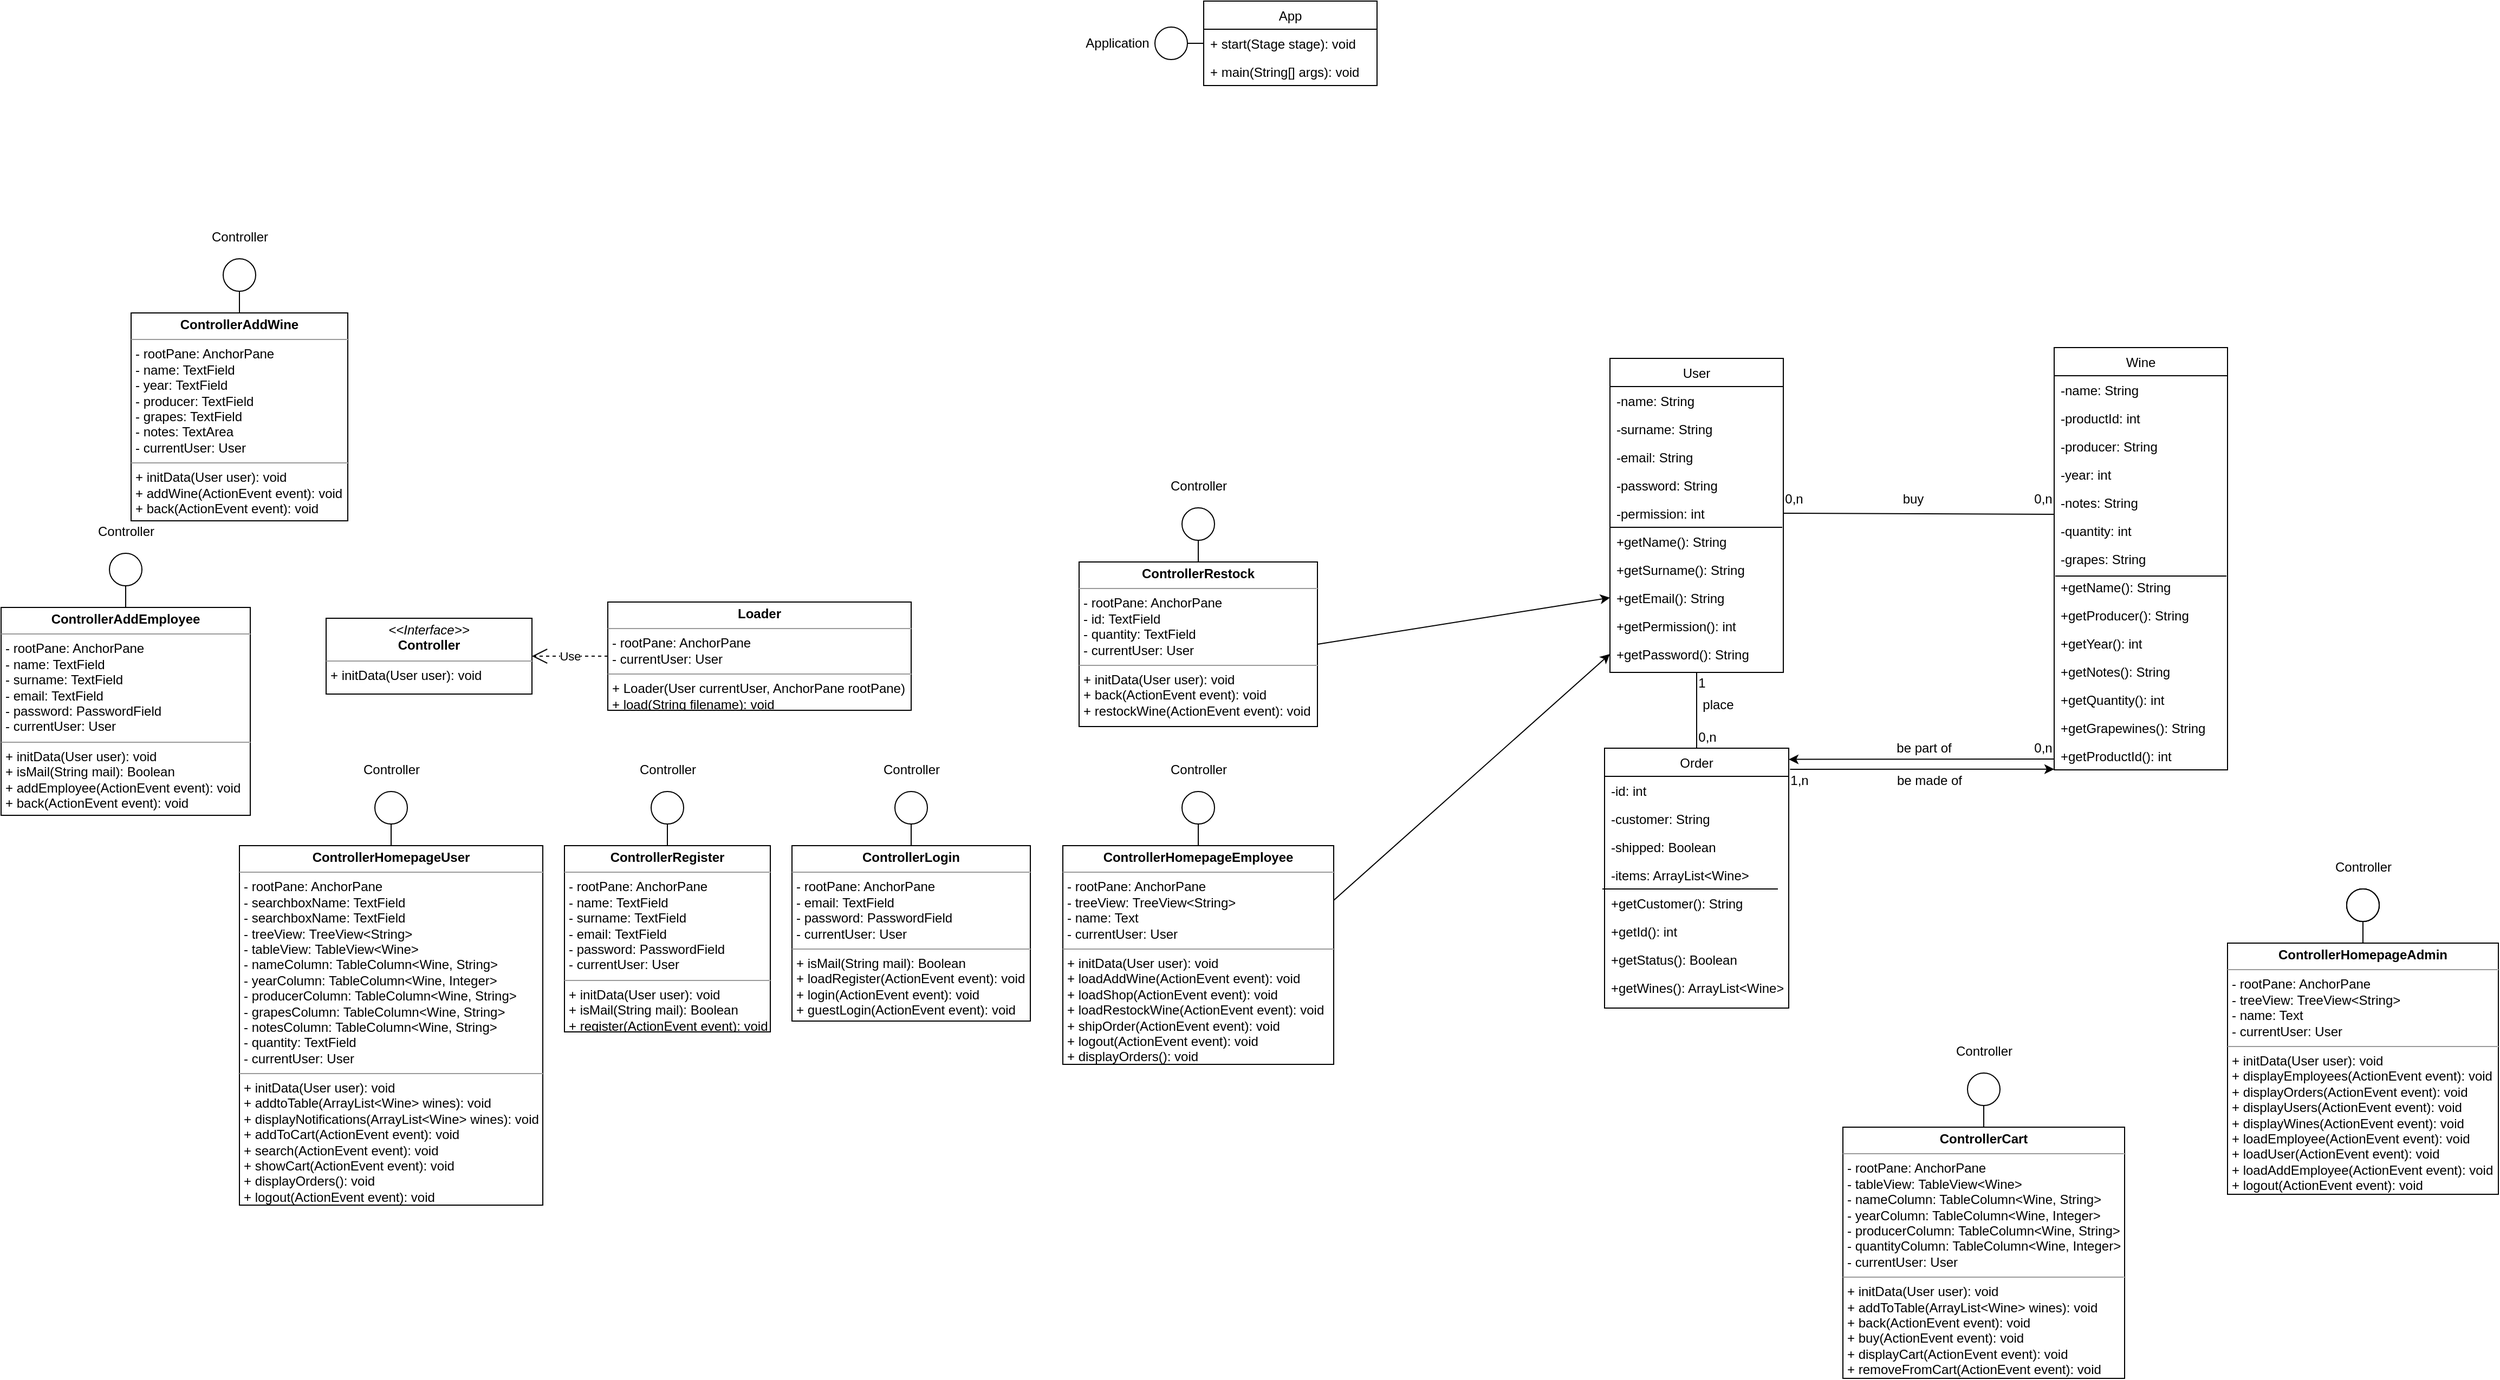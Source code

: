 <mxfile version="14.0.1" type="github">
  <diagram id="dejC8xX66NXGGqEdCbtm" name="Page-1">
    <mxGraphModel dx="2205" dy="3147" grid="1" gridSize="10" guides="1" tooltips="1" connect="1" arrows="1" fold="1" page="1" pageScale="1" pageWidth="850" pageHeight="1100" math="0" shadow="0">
      <root>
        <mxCell id="0" />
        <mxCell id="1" parent="0" />
        <mxCell id="jC_Wdxe36F_O-iLtIrg6-4" value="&lt;p style=&quot;margin: 0px ; margin-top: 4px ; text-align: center&quot;&gt;&lt;i&gt;&amp;lt;&amp;lt;Interface&amp;gt;&amp;gt;&lt;/i&gt;&lt;br&gt;&lt;b&gt;Controller&lt;/b&gt;&lt;/p&gt;&lt;hr size=&quot;1&quot;&gt;&lt;p style=&quot;margin: 0px ; margin-left: 4px&quot;&gt;+ initData&lt;span&gt;(User user): void&lt;/span&gt;&lt;/p&gt;" style="verticalAlign=top;align=left;overflow=fill;fontSize=12;fontFamily=Helvetica;html=1;" parent="1" vertex="1">
          <mxGeometry x="430" y="-1220" width="190" height="70" as="geometry" />
        </mxCell>
        <mxCell id="jC_Wdxe36F_O-iLtIrg6-29" value="&lt;p style=&quot;margin: 0px ; margin-top: 4px ; text-align: center&quot;&gt;&lt;b&gt;Loader&lt;/b&gt;&lt;/p&gt;&lt;hr size=&quot;1&quot;&gt;&lt;p style=&quot;margin: 0px ; margin-left: 4px&quot;&gt;- rootPane: AnchorPane&lt;/p&gt;&lt;p style=&quot;margin: 0px ; margin-left: 4px&quot;&gt;- currentUser: User&lt;/p&gt;&lt;hr size=&quot;1&quot;&gt;&lt;p style=&quot;margin: 0px ; margin-left: 4px&quot;&gt;+ Loader(User currentUser, AnchorPane rootPane)&lt;/p&gt;&lt;p style=&quot;margin: 0px ; margin-left: 4px&quot;&gt;+ load(String filename): void&lt;/p&gt;" style="verticalAlign=top;align=left;overflow=fill;fontSize=12;fontFamily=Helvetica;html=1;" parent="1" vertex="1">
          <mxGeometry x="690" y="-1235" width="280" height="100" as="geometry" />
        </mxCell>
        <mxCell id="BZukZKPMYofZ3oWbsd-u-14" value="Use" style="endArrow=open;endSize=12;dashed=1;html=1;entryX=1;entryY=0.5;entryDx=0;entryDy=0;exitX=0;exitY=0.5;exitDx=0;exitDy=0;" parent="1" source="jC_Wdxe36F_O-iLtIrg6-29" target="jC_Wdxe36F_O-iLtIrg6-4" edge="1">
          <mxGeometry width="160" relative="1" as="geometry">
            <mxPoint x="740" y="-480.42" as="sourcePoint" />
            <mxPoint x="900" y="-480.42" as="targetPoint" />
          </mxGeometry>
        </mxCell>
        <mxCell id="wKeTZpyMlNqquont4m5I-223" value="" style="group" vertex="1" connectable="0" parent="1">
          <mxGeometry x="2185" y="-1000" width="250" height="312" as="geometry" />
        </mxCell>
        <mxCell id="wKeTZpyMlNqquont4m5I-213" value="&lt;p style=&quot;margin: 0px ; margin-top: 4px ; text-align: center&quot;&gt;&lt;b&gt;ControllerHomepageAdmin&lt;/b&gt;&lt;/p&gt;&lt;hr size=&quot;1&quot;&gt;&lt;p style=&quot;margin: 0px 0px 0px 4px&quot;&gt;- rootPane: AnchorPane&lt;/p&gt;&lt;p style=&quot;margin: 0px 0px 0px 4px&quot;&gt;- treeView: TreeView&amp;lt;String&amp;gt;&lt;/p&gt;&lt;p style=&quot;margin: 0px 0px 0px 4px&quot;&gt;- name: Text&lt;/p&gt;&lt;p style=&quot;margin: 0px 0px 0px 4px&quot;&gt;- currentUser: User&lt;/p&gt;&lt;hr size=&quot;1&quot;&gt;&lt;p style=&quot;margin: 0px ; margin-left: 4px&quot;&gt;+ initData(User user): void&lt;/p&gt;&lt;p style=&quot;margin: 0px ; margin-left: 4px&quot;&gt;+ displayEmployees(ActionEvent event): void&lt;/p&gt;&lt;p style=&quot;margin: 0px ; margin-left: 4px&quot;&gt;+ displayOrders(ActionEvent event): void&lt;/p&gt;&lt;p style=&quot;margin: 0px ; margin-left: 4px&quot;&gt;+ displayUsers(ActionEvent event): void&lt;/p&gt;&lt;p style=&quot;margin: 0px ; margin-left: 4px&quot;&gt;+ displayWines(ActionEvent event): void&lt;/p&gt;&lt;p style=&quot;margin: 0px ; margin-left: 4px&quot;&gt;+ loadEmployee(ActionEvent event): void&lt;/p&gt;&lt;p style=&quot;margin: 0px ; margin-left: 4px&quot;&gt;+ loadUser(ActionEvent event): void&lt;/p&gt;&lt;p style=&quot;margin: 0px ; margin-left: 4px&quot;&gt;+ loadAddEmployee(ActionEvent event): void&lt;/p&gt;&lt;p style=&quot;margin: 0px ; margin-left: 4px&quot;&gt;+ logout(ActionEvent event): void&lt;/p&gt;" style="verticalAlign=top;align=left;overflow=fill;fontSize=12;fontFamily=Helvetica;html=1;" vertex="1" parent="wKeTZpyMlNqquont4m5I-223">
          <mxGeometry y="80" width="250" height="232" as="geometry" />
        </mxCell>
        <mxCell id="wKeTZpyMlNqquont4m5I-222" value="" style="group" vertex="1" connectable="0" parent="wKeTZpyMlNqquont4m5I-223">
          <mxGeometry x="90" width="70" height="80" as="geometry" />
        </mxCell>
        <mxCell id="wKeTZpyMlNqquont4m5I-195" value="Controller" style="text;html=1;align=center;verticalAlign=middle;resizable=0;points=[];autosize=1;" vertex="1" parent="wKeTZpyMlNqquont4m5I-222">
          <mxGeometry width="70" height="20" as="geometry" />
        </mxCell>
        <mxCell id="wKeTZpyMlNqquont4m5I-159" value="" style="ellipse;fillColor=#ffffff;strokeColor=#000000;rotation=90;" vertex="1" parent="wKeTZpyMlNqquont4m5I-222">
          <mxGeometry x="20" y="30" width="30" height="30" as="geometry" />
        </mxCell>
        <mxCell id="wKeTZpyMlNqquont4m5I-216" value="" style="endArrow=none;html=1;entryX=0.5;entryY=0;entryDx=0;entryDy=0;" edge="1" parent="wKeTZpyMlNqquont4m5I-222">
          <mxGeometry x="36.71" y="-50" width="50" height="50" as="geometry">
            <mxPoint x="35.0" y="50" as="sourcePoint" />
            <mxPoint x="35.0" y="80" as="targetPoint" />
          </mxGeometry>
        </mxCell>
        <mxCell id="wKeTZpyMlNqquont4m5I-217" value="" style="ellipse;fillColor=#ffffff;strokeColor=#000000;rotation=90;" vertex="1" parent="wKeTZpyMlNqquont4m5I-222">
          <mxGeometry x="20" y="30" width="30" height="30" as="geometry" />
        </mxCell>
        <mxCell id="wKeTZpyMlNqquont4m5I-218" value="" style="endArrow=none;html=1;entryX=0.5;entryY=0;entryDx=0;entryDy=0;" edge="1" parent="wKeTZpyMlNqquont4m5I-222">
          <mxGeometry x="36.71" y="-50" width="50" height="50" as="geometry">
            <mxPoint x="35.0" y="50" as="sourcePoint" />
            <mxPoint x="35.0" y="80" as="targetPoint" />
          </mxGeometry>
        </mxCell>
        <mxCell id="wKeTZpyMlNqquont4m5I-219" value="" style="ellipse;fillColor=#ffffff;strokeColor=#000000;rotation=90;" vertex="1" parent="wKeTZpyMlNqquont4m5I-222">
          <mxGeometry x="20" y="30" width="30" height="30" as="geometry" />
        </mxCell>
        <mxCell id="wKeTZpyMlNqquont4m5I-220" value="" style="endArrow=none;html=1;entryX=0.5;entryY=0;entryDx=0;entryDy=0;" edge="1" parent="wKeTZpyMlNqquont4m5I-222">
          <mxGeometry x="36.71" y="-50" width="50" height="50" as="geometry">
            <mxPoint x="35.0" y="50" as="sourcePoint" />
            <mxPoint x="35.0" y="80" as="targetPoint" />
          </mxGeometry>
        </mxCell>
        <mxCell id="wKeTZpyMlNqquont4m5I-221" value="" style="ellipse;fillColor=#ffffff;strokeColor=#000000;rotation=90;" vertex="1" parent="wKeTZpyMlNqquont4m5I-222">
          <mxGeometry x="20" y="30" width="30" height="30" as="geometry" />
        </mxCell>
        <mxCell id="wKeTZpyMlNqquont4m5I-230" value="" style="group" vertex="1" connectable="0" parent="1">
          <mxGeometry x="250" y="-1582" width="200" height="272" as="geometry" />
        </mxCell>
        <mxCell id="wKeTZpyMlNqquont4m5I-162" value="" style="group" vertex="1" connectable="0" parent="wKeTZpyMlNqquont4m5I-230">
          <mxGeometry y="30" width="200" height="242" as="geometry" />
        </mxCell>
        <mxCell id="jC_Wdxe36F_O-iLtIrg6-13" value="&lt;p style=&quot;margin: 0px ; margin-top: 4px ; text-align: center&quot;&gt;&lt;b&gt;ControllerAddWine&lt;/b&gt;&lt;/p&gt;&lt;hr size=&quot;1&quot;&gt;&lt;p style=&quot;margin: 0px ; margin-left: 4px&quot;&gt;- rootPane: AnchorPane&lt;/p&gt;&lt;p style=&quot;margin: 0px ; margin-left: 4px&quot;&gt;- name: TextField&lt;/p&gt;&lt;p style=&quot;margin: 0px ; margin-left: 4px&quot;&gt;- year: TextField&lt;/p&gt;&lt;p style=&quot;margin: 0px ; margin-left: 4px&quot;&gt;- producer: TextField&lt;/p&gt;&lt;p style=&quot;margin: 0px ; margin-left: 4px&quot;&gt;- grapes: TextField&lt;/p&gt;&lt;p style=&quot;margin: 0px ; margin-left: 4px&quot;&gt;- notes: TextArea&lt;/p&gt;&lt;p style=&quot;margin: 0px ; margin-left: 4px&quot;&gt;- currentUser: User&lt;/p&gt;&lt;hr size=&quot;1&quot;&gt;&lt;p style=&quot;margin: 0px ; margin-left: 4px&quot;&gt;+ initData(User user): void&lt;/p&gt;&lt;p style=&quot;margin: 0px ; margin-left: 4px&quot;&gt;+ addWine(ActionEvent event): void&lt;/p&gt;&lt;p style=&quot;margin: 0px ; margin-left: 4px&quot;&gt;+ back(ActionEvent event): void&lt;/p&gt;" style="verticalAlign=top;align=left;overflow=fill;fontSize=12;fontFamily=Helvetica;html=1;" parent="wKeTZpyMlNqquont4m5I-162" vertex="1">
          <mxGeometry y="50" width="200" height="192" as="geometry" />
        </mxCell>
        <mxCell id="wKeTZpyMlNqquont4m5I-224" value="" style="group" vertex="1" connectable="0" parent="wKeTZpyMlNqquont4m5I-162">
          <mxGeometry x="85" y="-1.776e-15" width="50" height="50" as="geometry" />
        </mxCell>
        <mxCell id="wKeTZpyMlNqquont4m5I-160" value="" style="endArrow=none;html=1;entryX=0.5;entryY=0;entryDx=0;entryDy=0;" edge="1" parent="wKeTZpyMlNqquont4m5I-224">
          <mxGeometry x="1.71" y="-70" width="50" height="50" as="geometry">
            <mxPoint x="15" y="30" as="sourcePoint" />
            <mxPoint x="15" y="50" as="targetPoint" />
          </mxGeometry>
        </mxCell>
        <mxCell id="wKeTZpyMlNqquont4m5I-161" value="" style="ellipse;fillColor=#ffffff;strokeColor=#000000;rotation=90;" vertex="1" parent="wKeTZpyMlNqquont4m5I-224">
          <mxGeometry y="1.776e-15" width="30" height="30" as="geometry" />
        </mxCell>
        <mxCell id="wKeTZpyMlNqquont4m5I-194" value="Controller" style="text;html=1;align=center;verticalAlign=middle;resizable=0;points=[];autosize=1;" vertex="1" parent="wKeTZpyMlNqquont4m5I-230">
          <mxGeometry x="65" width="70" height="20" as="geometry" />
        </mxCell>
        <mxCell id="wKeTZpyMlNqquont4m5I-243" value="" style="group" vertex="1" connectable="0" parent="1">
          <mxGeometry x="130" y="-1310" width="230" height="272" as="geometry" />
        </mxCell>
        <mxCell id="wKeTZpyMlNqquont4m5I-164" value="" style="group" vertex="1" connectable="0" parent="wKeTZpyMlNqquont4m5I-243">
          <mxGeometry y="30" width="230" height="242" as="geometry" />
        </mxCell>
        <mxCell id="jC_Wdxe36F_O-iLtIrg6-10" value="&lt;p style=&quot;margin: 0px ; margin-top: 4px ; text-align: center&quot;&gt;&lt;b&gt;ControllerAddEmployee&lt;/b&gt;&lt;/p&gt;&lt;hr size=&quot;1&quot;&gt;&lt;p style=&quot;margin: 0px ; margin-left: 4px&quot;&gt;- rootPane: AnchorPane&lt;/p&gt;&lt;p style=&quot;margin: 0px ; margin-left: 4px&quot;&gt;- name: TextField&lt;/p&gt;&lt;p style=&quot;margin: 0px ; margin-left: 4px&quot;&gt;- surname: TextField&lt;br&gt;&lt;/p&gt;&lt;p style=&quot;margin: 0px ; margin-left: 4px&quot;&gt;- email: TextField&lt;br&gt;&lt;/p&gt;&lt;p style=&quot;margin: 0px ; margin-left: 4px&quot;&gt;- password: PasswordField&lt;br&gt;&lt;/p&gt;&lt;p style=&quot;margin: 0px ; margin-left: 4px&quot;&gt;- currentUser: User&lt;/p&gt;&lt;hr size=&quot;1&quot;&gt;&lt;p style=&quot;margin: 0px ; margin-left: 4px&quot;&gt;+ initData(User user): void&lt;/p&gt;&lt;p style=&quot;margin: 0px ; margin-left: 4px&quot;&gt;+ isMail(String mail): Boolean&lt;/p&gt;&lt;p style=&quot;margin: 0px ; margin-left: 4px&quot;&gt;+ addEmployee(ActionEvent event): void&lt;/p&gt;&lt;p style=&quot;margin: 0px ; margin-left: 4px&quot;&gt;+ back(ActionEvent event): void&lt;/p&gt;&lt;p style=&quot;margin: 0px ; margin-left: 4px&quot;&gt;&lt;br&gt;&lt;/p&gt;&lt;p style=&quot;margin: 0px ; margin-left: 4px&quot;&gt;&lt;br&gt;&lt;/p&gt;" style="verticalAlign=top;align=left;overflow=fill;fontSize=12;fontFamily=Helvetica;html=1;" parent="wKeTZpyMlNqquont4m5I-164" vertex="1">
          <mxGeometry y="50" width="230" height="192" as="geometry" />
        </mxCell>
        <mxCell id="wKeTZpyMlNqquont4m5I-242" value="" style="group" vertex="1" connectable="0" parent="wKeTZpyMlNqquont4m5I-164">
          <mxGeometry x="100" y="-1.776e-15" width="30" height="30" as="geometry" />
        </mxCell>
        <mxCell id="wKeTZpyMlNqquont4m5I-142" value="" style="endArrow=none;html=1;entryX=0.5;entryY=0;entryDx=0;entryDy=0;" edge="1" parent="wKeTZpyMlNqquont4m5I-242" target="jC_Wdxe36F_O-iLtIrg6-10">
          <mxGeometry x="2" y="-67" width="50" height="50" as="geometry">
            <mxPoint x="15" y="23" as="sourcePoint" />
            <mxPoint x="13" y="48" as="targetPoint" />
          </mxGeometry>
        </mxCell>
        <mxCell id="wKeTZpyMlNqquont4m5I-146" value="" style="ellipse;fillColor=#ffffff;strokeColor=#000000;rotation=90;" vertex="1" parent="wKeTZpyMlNqquont4m5I-242">
          <mxGeometry y="1.776e-15" width="30" height="30" as="geometry" />
        </mxCell>
        <mxCell id="wKeTZpyMlNqquont4m5I-193" value="Controller" style="text;html=1;align=center;verticalAlign=middle;resizable=0;points=[];autosize=1;" vertex="1" parent="wKeTZpyMlNqquont4m5I-243">
          <mxGeometry x="80" width="70" height="20" as="geometry" />
        </mxCell>
        <mxCell id="wKeTZpyMlNqquont4m5I-244" value="" style="group" vertex="1" connectable="0" parent="1">
          <mxGeometry x="430" y="-1120" width="280" height="442" as="geometry" />
        </mxCell>
        <mxCell id="wKeTZpyMlNqquont4m5I-258" value="" style="group" vertex="1" connectable="0" parent="wKeTZpyMlNqquont4m5I-244">
          <mxGeometry x="-80" y="30" width="280" height="412" as="geometry" />
        </mxCell>
        <mxCell id="wKeTZpyMlNqquont4m5I-249" value="&lt;p style=&quot;margin: 0px ; margin-top: 4px ; text-align: center&quot;&gt;&lt;b&gt;ControllerHomepageUser&lt;/b&gt;&lt;/p&gt;&lt;hr size=&quot;1&quot;&gt;&lt;p style=&quot;margin: 0px ; margin-left: 4px&quot;&gt;- rootPane: AnchorPane&lt;/p&gt;&lt;p style=&quot;margin: 0px ; margin-left: 4px&quot;&gt;- searchboxName: TextField&lt;/p&gt;&lt;p style=&quot;margin: 0px ; margin-left: 4px&quot;&gt;- searchboxName: TextField&lt;/p&gt;&lt;p style=&quot;margin: 0px ; margin-left: 4px&quot;&gt;- treeView: TreeView&amp;lt;String&amp;gt;&lt;/p&gt;&lt;p style=&quot;margin: 0px ; margin-left: 4px&quot;&gt;- tableView: TableView&amp;lt;Wine&amp;gt;&lt;/p&gt;&lt;p style=&quot;margin: 0px ; margin-left: 4px&quot;&gt;- nameColumn: TableColumn&amp;lt;Wine, String&amp;gt;&lt;/p&gt;&lt;p style=&quot;margin: 0px ; margin-left: 4px&quot;&gt;- yearColumn: TableColumn&amp;lt;Wine, Integer&amp;gt;&lt;/p&gt;&lt;p style=&quot;margin: 0px ; margin-left: 4px&quot;&gt;- producerColumn: TableColumn&amp;lt;Wine, String&amp;gt;&lt;/p&gt;&lt;p style=&quot;margin: 0px ; margin-left: 4px&quot;&gt;- grapesColumn: TableColumn&amp;lt;Wine, String&amp;gt;&lt;/p&gt;&lt;p style=&quot;margin: 0px ; margin-left: 4px&quot;&gt;- notesColumn: TableColumn&amp;lt;Wine, String&amp;gt;&lt;/p&gt;&lt;p style=&quot;margin: 0px ; margin-left: 4px&quot;&gt;- quantity: TextField&lt;/p&gt;&lt;p style=&quot;margin: 0px ; margin-left: 4px&quot;&gt;- currentUser: User&lt;/p&gt;&lt;hr size=&quot;1&quot;&gt;&lt;p style=&quot;margin: 0px ; margin-left: 4px&quot;&gt;+ initData(User user): void&lt;/p&gt;&lt;p style=&quot;margin: 0px ; margin-left: 4px&quot;&gt;+ addtoTable(ArrayList&amp;lt;Wine&amp;gt; wines): void&lt;/p&gt;&lt;p style=&quot;margin: 0px ; margin-left: 4px&quot;&gt;+ displayNotifications(ArrayList&amp;lt;Wine&amp;gt; wines): void&lt;/p&gt;&lt;p style=&quot;margin: 0px ; margin-left: 4px&quot;&gt;+ addToCart(ActionEvent event): void&lt;/p&gt;&lt;p style=&quot;margin: 0px ; margin-left: 4px&quot;&gt;+ search(ActionEvent event): void&lt;/p&gt;&lt;p style=&quot;margin: 0px ; margin-left: 4px&quot;&gt;+ showCart(ActionEvent event): void&lt;/p&gt;&lt;p style=&quot;margin: 0px ; margin-left: 4px&quot;&gt;+ displayOrders(): void&lt;/p&gt;&lt;p style=&quot;margin: 0px ; margin-left: 4px&quot;&gt;+ logout(ActionEvent event): void&lt;/p&gt;" style="verticalAlign=top;align=left;overflow=fill;fontSize=12;fontFamily=Helvetica;html=1;" vertex="1" parent="wKeTZpyMlNqquont4m5I-258">
          <mxGeometry y="80" width="280" height="332" as="geometry" />
        </mxCell>
        <mxCell id="wKeTZpyMlNqquont4m5I-250" value="" style="endArrow=none;html=1;entryX=0.5;entryY=0;entryDx=0;entryDy=0;" edge="1" parent="wKeTZpyMlNqquont4m5I-258">
          <mxGeometry x="117" y="-57" width="50" height="50" as="geometry">
            <mxPoint x="140" y="50" as="sourcePoint" />
            <mxPoint x="140" y="80" as="targetPoint" />
          </mxGeometry>
        </mxCell>
        <mxCell id="wKeTZpyMlNqquont4m5I-251" value="" style="ellipse;fillColor=#ffffff;strokeColor=#000000;rotation=90;" vertex="1" parent="wKeTZpyMlNqquont4m5I-258">
          <mxGeometry x="125" y="30" width="30" height="30" as="geometry" />
        </mxCell>
        <mxCell id="wKeTZpyMlNqquont4m5I-256" value="Controller" style="text;html=1;align=center;verticalAlign=middle;resizable=0;points=[];autosize=1;" vertex="1" parent="wKeTZpyMlNqquont4m5I-258">
          <mxGeometry x="105" width="70" height="20" as="geometry" />
        </mxCell>
        <mxCell id="wKeTZpyMlNqquont4m5I-260" value="" style="group" vertex="1" connectable="0" parent="1">
          <mxGeometry x="650" y="-1090" width="190" height="252" as="geometry" />
        </mxCell>
        <mxCell id="wKeTZpyMlNqquont4m5I-179" value="" style="group" vertex="1" connectable="0" parent="wKeTZpyMlNqquont4m5I-260">
          <mxGeometry y="30" width="190" height="222" as="geometry" />
        </mxCell>
        <mxCell id="jC_Wdxe36F_O-iLtIrg6-20" value="&lt;p style=&quot;margin: 0px ; margin-top: 4px ; text-align: center&quot;&gt;&lt;b&gt;ControllerRegister&lt;/b&gt;&lt;/p&gt;&lt;hr size=&quot;1&quot;&gt;&lt;p style=&quot;margin: 0px ; margin-left: 4px&quot;&gt;- rootPane: AnchorPane&lt;/p&gt;&lt;p style=&quot;margin: 0px 0px 0px 4px&quot;&gt;- name: TextField&lt;/p&gt;&lt;p style=&quot;margin: 0px 0px 0px 4px&quot;&gt;- surname: TextField&lt;br&gt;&lt;/p&gt;&lt;p style=&quot;margin: 0px 0px 0px 4px&quot;&gt;- email: TextField&lt;br&gt;&lt;/p&gt;&lt;p style=&quot;margin: 0px 0px 0px 4px&quot;&gt;- password: PasswordField&lt;/p&gt;&lt;p style=&quot;margin: 0px ; margin-left: 4px&quot;&gt;- currentUser: User&lt;/p&gt;&lt;hr size=&quot;1&quot;&gt;&lt;p style=&quot;margin: 0px ; margin-left: 4px&quot;&gt;+ initData(User user): void&lt;/p&gt;&lt;p style=&quot;margin: 0px ; margin-left: 4px&quot;&gt;+ isMail(String mail): Boolean&lt;/p&gt;&lt;p style=&quot;margin: 0px ; margin-left: 4px&quot;&gt;+ register(ActionEvent event): void&lt;/p&gt;" style="verticalAlign=top;align=left;overflow=fill;fontSize=12;fontFamily=Helvetica;html=1;" parent="wKeTZpyMlNqquont4m5I-179" vertex="1">
          <mxGeometry y="50" width="190" height="172" as="geometry" />
        </mxCell>
        <mxCell id="wKeTZpyMlNqquont4m5I-149" value="" style="endArrow=none;html=1;entryX=0.5;entryY=0;entryDx=0;entryDy=0;" edge="1" parent="wKeTZpyMlNqquont4m5I-179" target="jC_Wdxe36F_O-iLtIrg6-20">
          <mxGeometry x="77" y="-80" width="50" height="50" as="geometry">
            <mxPoint x="95" y="30" as="sourcePoint" />
            <mxPoint x="90" y="37" as="targetPoint" />
          </mxGeometry>
        </mxCell>
        <mxCell id="wKeTZpyMlNqquont4m5I-150" value="" style="ellipse;fillColor=#ffffff;strokeColor=#000000;rotation=90;" vertex="1" parent="wKeTZpyMlNqquont4m5I-179">
          <mxGeometry x="80" width="30" height="30" as="geometry" />
        </mxCell>
        <mxCell id="wKeTZpyMlNqquont4m5I-190" value="Controller" style="text;html=1;align=center;verticalAlign=middle;resizable=0;points=[];autosize=1;" vertex="1" parent="wKeTZpyMlNqquont4m5I-260">
          <mxGeometry x="60" width="70" height="20" as="geometry" />
        </mxCell>
        <mxCell id="wKeTZpyMlNqquont4m5I-261" value="" style="group" vertex="1" connectable="0" parent="1">
          <mxGeometry x="860" y="-1090" width="220" height="242" as="geometry" />
        </mxCell>
        <mxCell id="wKeTZpyMlNqquont4m5I-180" value="" style="group" vertex="1" connectable="0" parent="wKeTZpyMlNqquont4m5I-261">
          <mxGeometry y="30" width="220" height="212" as="geometry" />
        </mxCell>
        <mxCell id="jC_Wdxe36F_O-iLtIrg6-19" value="&lt;p style=&quot;margin: 0px ; margin-top: 4px ; text-align: center&quot;&gt;&lt;b&gt;ControllerLogin&lt;/b&gt;&lt;/p&gt;&lt;hr size=&quot;1&quot;&gt;&lt;p style=&quot;margin: 0px ; margin-left: 4px&quot;&gt;- rootPane: AnchorPane&lt;/p&gt;&lt;p style=&quot;margin: 0px ; margin-left: 4px&quot;&gt;- email: TextField&lt;/p&gt;&lt;p style=&quot;margin: 0px ; margin-left: 4px&quot;&gt;- password: PasswordField&lt;/p&gt;&lt;p style=&quot;margin: 0px ; margin-left: 4px&quot;&gt;- currentUser: User&lt;/p&gt;&lt;hr size=&quot;1&quot;&gt;&lt;p style=&quot;margin: 0px ; margin-left: 4px&quot;&gt;+ isMail(String mail): Boolean&lt;/p&gt;&lt;p style=&quot;margin: 0px ; margin-left: 4px&quot;&gt;+ loadRegister(ActionEvent event): void&lt;/p&gt;&lt;p style=&quot;margin: 0px ; margin-left: 4px&quot;&gt;+ login(ActionEvent event): void&lt;/p&gt;&lt;p style=&quot;margin: 0px ; margin-left: 4px&quot;&gt;+ guestLogin(ActionEvent event): void&lt;/p&gt;" style="verticalAlign=top;align=left;overflow=fill;fontSize=12;fontFamily=Helvetica;html=1;" parent="wKeTZpyMlNqquont4m5I-180" vertex="1">
          <mxGeometry y="50" width="220" height="162" as="geometry" />
        </mxCell>
        <mxCell id="wKeTZpyMlNqquont4m5I-151" value="" style="endArrow=none;html=1;entryX=0.5;entryY=0;entryDx=0;entryDy=0;" edge="1" parent="wKeTZpyMlNqquont4m5I-180" target="jC_Wdxe36F_O-iLtIrg6-19">
          <mxGeometry x="72" y="-90" width="50" height="50" as="geometry">
            <mxPoint x="110" y="30" as="sourcePoint" />
            <mxPoint x="90" y="40" as="targetPoint" />
          </mxGeometry>
        </mxCell>
        <mxCell id="wKeTZpyMlNqquont4m5I-152" value="" style="ellipse;fillColor=#ffffff;strokeColor=#000000;rotation=90;" vertex="1" parent="wKeTZpyMlNqquont4m5I-180">
          <mxGeometry x="95" width="30" height="30" as="geometry" />
        </mxCell>
        <mxCell id="wKeTZpyMlNqquont4m5I-191" value="Controller" style="text;html=1;align=center;verticalAlign=middle;resizable=0;points=[];autosize=1;" vertex="1" parent="wKeTZpyMlNqquont4m5I-261">
          <mxGeometry x="75" width="70" height="20" as="geometry" />
        </mxCell>
        <mxCell id="wKeTZpyMlNqquont4m5I-266" value="" style="group" vertex="1" connectable="0" parent="1">
          <mxGeometry x="1125" y="-1352" width="220" height="232" as="geometry" />
        </mxCell>
        <mxCell id="wKeTZpyMlNqquont4m5I-187" value="" style="group" vertex="1" connectable="0" parent="wKeTZpyMlNqquont4m5I-266">
          <mxGeometry y="30" width="220" height="202" as="geometry" />
        </mxCell>
        <mxCell id="jC_Wdxe36F_O-iLtIrg6-21" value="&lt;p style=&quot;margin: 0px ; margin-top: 4px ; text-align: center&quot;&gt;&lt;b&gt;ControllerRestock&lt;/b&gt;&lt;/p&gt;&lt;hr size=&quot;1&quot;&gt;&lt;p style=&quot;margin: 0px ; margin-left: 4px&quot;&gt;- rootPane: AnchorPane&lt;/p&gt;&lt;p style=&quot;margin: 0px ; margin-left: 4px&quot;&gt;- id: TextField&lt;/p&gt;&lt;p style=&quot;margin: 0px ; margin-left: 4px&quot;&gt;- quantity: TextField&lt;/p&gt;&lt;p style=&quot;margin: 0px ; margin-left: 4px&quot;&gt;- currentUser: User&lt;/p&gt;&lt;hr size=&quot;1&quot;&gt;&lt;p style=&quot;margin: 0px ; margin-left: 4px&quot;&gt;+ initData(User user): void&lt;/p&gt;&lt;p style=&quot;margin: 0px ; margin-left: 4px&quot;&gt;+ back(ActionEvent event): void&lt;/p&gt;&lt;p style=&quot;margin: 0px ; margin-left: 4px&quot;&gt;+ restockWine(ActionEvent event): void&lt;/p&gt;" style="verticalAlign=top;align=left;overflow=fill;fontSize=12;fontFamily=Helvetica;html=1;" parent="wKeTZpyMlNqquont4m5I-187" vertex="1">
          <mxGeometry y="50" width="220" height="152" as="geometry" />
        </mxCell>
        <mxCell id="wKeTZpyMlNqquont4m5I-155" value="" style="endArrow=none;html=1;entryX=0.5;entryY=0;entryDx=0;entryDy=0;" edge="1" parent="wKeTZpyMlNqquont4m5I-187" target="jC_Wdxe36F_O-iLtIrg6-21">
          <mxGeometry x="77" y="-110" width="50" height="50" as="geometry">
            <mxPoint x="110" y="30" as="sourcePoint" />
            <mxPoint x="110" y="40" as="targetPoint" />
          </mxGeometry>
        </mxCell>
        <mxCell id="wKeTZpyMlNqquont4m5I-156" value="" style="ellipse;fillColor=#ffffff;strokeColor=#000000;rotation=90;" vertex="1" parent="wKeTZpyMlNqquont4m5I-187">
          <mxGeometry x="95" width="30" height="30" as="geometry" />
        </mxCell>
        <mxCell id="wKeTZpyMlNqquont4m5I-263" value="Controller" style="text;html=1;align=center;verticalAlign=middle;resizable=0;points=[];autosize=1;" vertex="1" parent="wKeTZpyMlNqquont4m5I-266">
          <mxGeometry x="75" width="70" height="20" as="geometry" />
        </mxCell>
        <mxCell id="wKeTZpyMlNqquont4m5I-267" value="" style="group" vertex="1" connectable="0" parent="1">
          <mxGeometry x="1110" y="-1090" width="250" height="282" as="geometry" />
        </mxCell>
        <mxCell id="wKeTZpyMlNqquont4m5I-183" value="" style="group" vertex="1" connectable="0" parent="wKeTZpyMlNqquont4m5I-267">
          <mxGeometry y="30" width="250" height="252" as="geometry" />
        </mxCell>
        <mxCell id="jC_Wdxe36F_O-iLtIrg6-15" value="&lt;p style=&quot;margin: 0px ; margin-top: 4px ; text-align: center&quot;&gt;&lt;b&gt;ControllerHomepageEmployee&lt;/b&gt;&lt;/p&gt;&lt;hr size=&quot;1&quot;&gt;&lt;p style=&quot;margin: 0px ; margin-left: 4px&quot;&gt;- rootPane: AnchorPane&lt;/p&gt;&lt;p style=&quot;margin: 0px ; margin-left: 4px&quot;&gt;- treeView: TreeView&amp;lt;String&amp;gt;&lt;/p&gt;&lt;p style=&quot;margin: 0px ; margin-left: 4px&quot;&gt;- name: Text&lt;/p&gt;&lt;p style=&quot;margin: 0px ; margin-left: 4px&quot;&gt;- currentUser: User&lt;/p&gt;&lt;hr size=&quot;1&quot;&gt;&lt;p style=&quot;margin: 0px ; margin-left: 4px&quot;&gt;+ initData(User user): void&lt;/p&gt;&lt;p style=&quot;margin: 0px ; margin-left: 4px&quot;&gt;+ loadAddWine(ActionEvent event): void&lt;/p&gt;&lt;p style=&quot;margin: 0px ; margin-left: 4px&quot;&gt;+ loadShop(ActionEvent event): void&lt;/p&gt;&lt;p style=&quot;margin: 0px ; margin-left: 4px&quot;&gt;+ loadRestockWine(ActionEvent event): void&lt;/p&gt;&lt;p style=&quot;margin: 0px ; margin-left: 4px&quot;&gt;+ shipOrder(ActionEvent event): void&lt;/p&gt;&lt;p style=&quot;margin: 0px ; margin-left: 4px&quot;&gt;+ logout(ActionEvent event): void&lt;/p&gt;&lt;p style=&quot;margin: 0px ; margin-left: 4px&quot;&gt;+ displayOrders(): void&lt;/p&gt;&lt;p style=&quot;margin: 0px ; margin-left: 4px&quot;&gt;&lt;br&gt;&lt;/p&gt;" style="verticalAlign=top;align=left;overflow=fill;fontSize=12;fontFamily=Helvetica;html=1;" parent="wKeTZpyMlNqquont4m5I-183" vertex="1">
          <mxGeometry y="50" width="250" height="202" as="geometry" />
        </mxCell>
        <mxCell id="wKeTZpyMlNqquont4m5I-181" value="" style="endArrow=none;html=1;entryX=0.5;entryY=0;entryDx=0;entryDy=0;" edge="1" parent="wKeTZpyMlNqquont4m5I-183">
          <mxGeometry x="92" y="-100" width="50" height="50" as="geometry">
            <mxPoint x="125" y="30" as="sourcePoint" />
            <mxPoint x="125" y="50" as="targetPoint" />
          </mxGeometry>
        </mxCell>
        <mxCell id="wKeTZpyMlNqquont4m5I-182" value="" style="ellipse;fillColor=#ffffff;strokeColor=#000000;rotation=90;" vertex="1" parent="wKeTZpyMlNqquont4m5I-183">
          <mxGeometry x="110" width="30" height="30" as="geometry" />
        </mxCell>
        <mxCell id="wKeTZpyMlNqquont4m5I-262" value="Controller" style="text;html=1;align=center;verticalAlign=middle;resizable=0;points=[];autosize=1;" vertex="1" parent="wKeTZpyMlNqquont4m5I-267">
          <mxGeometry x="90" width="70" height="20" as="geometry" />
        </mxCell>
        <mxCell id="wKeTZpyMlNqquont4m5I-269" value="" style="group" vertex="1" connectable="0" parent="1">
          <mxGeometry x="1125" y="-1790" width="275" height="78" as="geometry" />
        </mxCell>
        <mxCell id="wKeTZpyMlNqquont4m5I-122" value="" style="endArrow=none;html=1;exitX=1;exitY=0.5;exitDx=0;exitDy=0;exitPerimeter=0;entryX=0;entryY=0.5;entryDx=0;entryDy=0;" edge="1" parent="wKeTZpyMlNqquont4m5I-269">
          <mxGeometry width="50" height="50" as="geometry">
            <mxPoint x="90" y="39" as="sourcePoint" />
            <mxPoint x="115" y="39" as="targetPoint" />
          </mxGeometry>
        </mxCell>
        <mxCell id="wKeTZpyMlNqquont4m5I-130" value="" style="group" vertex="1" connectable="0" parent="wKeTZpyMlNqquont4m5I-269">
          <mxGeometry width="275" height="78" as="geometry" />
        </mxCell>
        <mxCell id="jC_Wdxe36F_O-iLtIrg6-5" value="App" style="swimlane;fontStyle=0;childLayout=stackLayout;horizontal=1;startSize=26;fillColor=none;horizontalStack=0;resizeParent=1;resizeParentMax=0;resizeLast=0;collapsible=1;marginBottom=0;" parent="wKeTZpyMlNqquont4m5I-130" vertex="1">
          <mxGeometry x="115" width="160" height="78" as="geometry">
            <mxRectangle x="60" y="-960" width="50" height="26" as="alternateBounds" />
          </mxGeometry>
        </mxCell>
        <mxCell id="jC_Wdxe36F_O-iLtIrg6-7" value="+ start(Stage stage): void" style="text;strokeColor=none;fillColor=none;align=left;verticalAlign=top;spacingLeft=4;spacingRight=4;overflow=hidden;rotatable=0;points=[[0,0.5],[1,0.5]];portConstraint=eastwest;" parent="jC_Wdxe36F_O-iLtIrg6-5" vertex="1">
          <mxGeometry y="26" width="160" height="26" as="geometry" />
        </mxCell>
        <mxCell id="jC_Wdxe36F_O-iLtIrg6-8" value="+ main(String[] args): void" style="text;strokeColor=none;fillColor=none;align=left;verticalAlign=top;spacingLeft=4;spacingRight=4;overflow=hidden;rotatable=0;points=[[0,0.5],[1,0.5]];portConstraint=eastwest;" parent="jC_Wdxe36F_O-iLtIrg6-5" vertex="1">
          <mxGeometry y="52" width="160" height="26" as="geometry" />
        </mxCell>
        <mxCell id="wKeTZpyMlNqquont4m5I-7" value="Application" style="text;html=1;align=center;verticalAlign=middle;resizable=0;points=[];autosize=1;" vertex="1" parent="wKeTZpyMlNqquont4m5I-130">
          <mxGeometry y="29" width="70" height="20" as="geometry" />
        </mxCell>
        <mxCell id="wKeTZpyMlNqquont4m5I-123" value="" style="ellipse;fillColor=#ffffff;strokeColor=#000000;" vertex="1" parent="wKeTZpyMlNqquont4m5I-130">
          <mxGeometry x="70" y="24" width="30" height="30" as="geometry" />
        </mxCell>
        <mxCell id="wKeTZpyMlNqquont4m5I-272" style="edgeStyle=none;rounded=0;orthogonalLoop=1;jettySize=auto;html=1;exitX=1;exitY=0.5;exitDx=0;exitDy=0;entryX=0;entryY=0.5;entryDx=0;entryDy=0;" edge="1" parent="1" source="jC_Wdxe36F_O-iLtIrg6-21" target="wKeTZpyMlNqquont4m5I-98">
          <mxGeometry relative="1" as="geometry" />
        </mxCell>
        <mxCell id="wKeTZpyMlNqquont4m5I-273" style="edgeStyle=none;rounded=0;orthogonalLoop=1;jettySize=auto;html=1;exitX=1;exitY=0.25;exitDx=0;exitDy=0;entryX=0;entryY=0.5;entryDx=0;entryDy=0;" edge="1" parent="1" source="jC_Wdxe36F_O-iLtIrg6-15" target="wKeTZpyMlNqquont4m5I-100">
          <mxGeometry relative="1" as="geometry" />
        </mxCell>
        <mxCell id="wKeTZpyMlNqquont4m5I-63" value="Order" style="swimlane;fontStyle=0;align=center;verticalAlign=top;childLayout=stackLayout;horizontal=1;startSize=26;horizontalStack=0;resizeParent=1;resizeLast=0;collapsible=1;marginBottom=0;rounded=0;shadow=0;strokeWidth=1;" vertex="1" parent="1">
          <mxGeometry x="1610" y="-1100" width="170" height="240" as="geometry">
            <mxRectangle x="130" y="380" width="160" height="26" as="alternateBounds" />
          </mxGeometry>
        </mxCell>
        <mxCell id="wKeTZpyMlNqquont4m5I-64" value="-id: int" style="text;align=left;verticalAlign=top;spacingLeft=4;spacingRight=4;overflow=hidden;rotatable=0;points=[[0,0.5],[1,0.5]];portConstraint=eastwest;" vertex="1" parent="wKeTZpyMlNqquont4m5I-63">
          <mxGeometry y="26" width="170" height="26" as="geometry" />
        </mxCell>
        <mxCell id="wKeTZpyMlNqquont4m5I-65" value="-customer: String" style="text;align=left;verticalAlign=top;spacingLeft=4;spacingRight=4;overflow=hidden;rotatable=0;points=[[0,0.5],[1,0.5]];portConstraint=eastwest;rounded=0;shadow=0;html=0;" vertex="1" parent="wKeTZpyMlNqquont4m5I-63">
          <mxGeometry y="52" width="170" height="26" as="geometry" />
        </mxCell>
        <mxCell id="wKeTZpyMlNqquont4m5I-66" value="-shipped: Boolean" style="text;align=left;verticalAlign=top;spacingLeft=4;spacingRight=4;overflow=hidden;rotatable=0;points=[[0,0.5],[1,0.5]];portConstraint=eastwest;rounded=0;shadow=0;html=0;" vertex="1" parent="wKeTZpyMlNqquont4m5I-63">
          <mxGeometry y="78" width="170" height="26" as="geometry" />
        </mxCell>
        <mxCell id="wKeTZpyMlNqquont4m5I-67" value="-items: ArrayList&lt;Wine&gt;" style="text;align=left;verticalAlign=top;spacingLeft=4;spacingRight=4;overflow=hidden;rotatable=0;points=[[0,0.5],[1,0.5]];portConstraint=eastwest;rounded=0;shadow=0;html=0;" vertex="1" parent="wKeTZpyMlNqquont4m5I-63">
          <mxGeometry y="104" width="170" height="26" as="geometry" />
        </mxCell>
        <mxCell id="wKeTZpyMlNqquont4m5I-68" value="" style="endArrow=none;html=1;" edge="1" parent="wKeTZpyMlNqquont4m5I-63">
          <mxGeometry width="50" height="50" relative="1" as="geometry">
            <mxPoint x="-2" y="130" as="sourcePoint" />
            <mxPoint x="160" y="130" as="targetPoint" />
          </mxGeometry>
        </mxCell>
        <mxCell id="wKeTZpyMlNqquont4m5I-69" value="+getCustomer(): String" style="text;align=left;verticalAlign=top;spacingLeft=4;spacingRight=4;overflow=hidden;rotatable=0;points=[[0,0.5],[1,0.5]];portConstraint=eastwest;rounded=0;shadow=0;html=0;" vertex="1" parent="wKeTZpyMlNqquont4m5I-63">
          <mxGeometry y="130" width="170" height="26" as="geometry" />
        </mxCell>
        <mxCell id="wKeTZpyMlNqquont4m5I-70" value="+getId(): int" style="text;align=left;verticalAlign=top;spacingLeft=4;spacingRight=4;overflow=hidden;rotatable=0;points=[[0,0.5],[1,0.5]];portConstraint=eastwest;rounded=0;shadow=0;html=0;" vertex="1" parent="wKeTZpyMlNqquont4m5I-63">
          <mxGeometry y="156" width="170" height="26" as="geometry" />
        </mxCell>
        <mxCell id="wKeTZpyMlNqquont4m5I-71" value="+getStatus(): Boolean" style="text;align=left;verticalAlign=top;spacingLeft=4;spacingRight=4;overflow=hidden;rotatable=0;points=[[0,0.5],[1,0.5]];portConstraint=eastwest;rounded=0;shadow=0;html=0;" vertex="1" parent="wKeTZpyMlNqquont4m5I-63">
          <mxGeometry y="182" width="170" height="26" as="geometry" />
        </mxCell>
        <mxCell id="wKeTZpyMlNqquont4m5I-72" value="+getWines(): ArrayList&lt;Wine&gt;" style="text;align=left;verticalAlign=top;spacingLeft=4;spacingRight=4;overflow=hidden;rotatable=0;points=[[0,0.5],[1,0.5]];portConstraint=eastwest;rounded=0;shadow=0;html=0;" vertex="1" parent="wKeTZpyMlNqquont4m5I-63">
          <mxGeometry y="208" width="170" height="26" as="geometry" />
        </mxCell>
        <mxCell id="wKeTZpyMlNqquont4m5I-73" value="Wine" style="swimlane;fontStyle=0;align=center;verticalAlign=top;childLayout=stackLayout;horizontal=1;startSize=26;horizontalStack=0;resizeParent=1;resizeLast=0;collapsible=1;marginBottom=0;rounded=0;shadow=0;strokeWidth=1;" vertex="1" parent="1">
          <mxGeometry x="2025" y="-1470" width="160" height="390" as="geometry">
            <mxRectangle x="550" y="140" width="160" height="26" as="alternateBounds" />
          </mxGeometry>
        </mxCell>
        <mxCell id="wKeTZpyMlNqquont4m5I-74" value="-name: String" style="text;align=left;verticalAlign=top;spacingLeft=4;spacingRight=4;overflow=hidden;rotatable=0;points=[[0,0.5],[1,0.5]];portConstraint=eastwest;" vertex="1" parent="wKeTZpyMlNqquont4m5I-73">
          <mxGeometry y="26" width="160" height="26" as="geometry" />
        </mxCell>
        <mxCell id="wKeTZpyMlNqquont4m5I-75" value="-productId: int" style="text;align=left;verticalAlign=top;spacingLeft=4;spacingRight=4;overflow=hidden;rotatable=0;points=[[0,0.5],[1,0.5]];portConstraint=eastwest;rounded=0;shadow=0;html=0;" vertex="1" parent="wKeTZpyMlNqquont4m5I-73">
          <mxGeometry y="52" width="160" height="26" as="geometry" />
        </mxCell>
        <mxCell id="wKeTZpyMlNqquont4m5I-76" value="-producer: String" style="text;align=left;verticalAlign=top;spacingLeft=4;spacingRight=4;overflow=hidden;rotatable=0;points=[[0,0.5],[1,0.5]];portConstraint=eastwest;rounded=0;shadow=0;html=0;" vertex="1" parent="wKeTZpyMlNqquont4m5I-73">
          <mxGeometry y="78" width="160" height="26" as="geometry" />
        </mxCell>
        <mxCell id="wKeTZpyMlNqquont4m5I-77" value="-year: int" style="text;align=left;verticalAlign=top;spacingLeft=4;spacingRight=4;overflow=hidden;rotatable=0;points=[[0,0.5],[1,0.5]];portConstraint=eastwest;rounded=0;shadow=0;html=0;" vertex="1" parent="wKeTZpyMlNqquont4m5I-73">
          <mxGeometry y="104" width="160" height="26" as="geometry" />
        </mxCell>
        <mxCell id="wKeTZpyMlNqquont4m5I-78" value="-notes: String" style="text;align=left;verticalAlign=top;spacingLeft=4;spacingRight=4;overflow=hidden;rotatable=0;points=[[0,0.5],[1,0.5]];portConstraint=eastwest;rounded=0;shadow=0;html=0;" vertex="1" parent="wKeTZpyMlNqquont4m5I-73">
          <mxGeometry y="130" width="160" height="26" as="geometry" />
        </mxCell>
        <mxCell id="wKeTZpyMlNqquont4m5I-79" value="-quantity: int" style="text;align=left;verticalAlign=top;spacingLeft=4;spacingRight=4;overflow=hidden;rotatable=0;points=[[0,0.5],[1,0.5]];portConstraint=eastwest;rounded=0;shadow=0;html=0;" vertex="1" parent="wKeTZpyMlNqquont4m5I-73">
          <mxGeometry y="156" width="160" height="26" as="geometry" />
        </mxCell>
        <mxCell id="wKeTZpyMlNqquont4m5I-80" value="-grapes: String" style="text;align=left;verticalAlign=top;spacingLeft=4;spacingRight=4;overflow=hidden;rotatable=0;points=[[0,0.5],[1,0.5]];portConstraint=eastwest;rounded=0;shadow=0;html=0;" vertex="1" parent="wKeTZpyMlNqquont4m5I-73">
          <mxGeometry y="182" width="160" height="26" as="geometry" />
        </mxCell>
        <mxCell id="wKeTZpyMlNqquont4m5I-81" value="" style="endArrow=none;html=1;" edge="1" parent="wKeTZpyMlNqquont4m5I-73">
          <mxGeometry width="50" height="50" relative="1" as="geometry">
            <mxPoint x="1" y="211" as="sourcePoint" />
            <mxPoint x="159" y="211" as="targetPoint" />
          </mxGeometry>
        </mxCell>
        <mxCell id="wKeTZpyMlNqquont4m5I-82" value="+getName(): String" style="text;align=left;verticalAlign=top;spacingLeft=4;spacingRight=4;overflow=hidden;rotatable=0;points=[[0,0.5],[1,0.5]];portConstraint=eastwest;rounded=0;shadow=0;html=0;" vertex="1" parent="wKeTZpyMlNqquont4m5I-73">
          <mxGeometry y="208" width="160" height="26" as="geometry" />
        </mxCell>
        <mxCell id="wKeTZpyMlNqquont4m5I-83" value="+getProducer(): String" style="text;align=left;verticalAlign=top;spacingLeft=4;spacingRight=4;overflow=hidden;rotatable=0;points=[[0,0.5],[1,0.5]];portConstraint=eastwest;rounded=0;shadow=0;html=0;" vertex="1" parent="wKeTZpyMlNqquont4m5I-73">
          <mxGeometry y="234" width="160" height="26" as="geometry" />
        </mxCell>
        <mxCell id="wKeTZpyMlNqquont4m5I-84" value="+getYear(): int" style="text;align=left;verticalAlign=top;spacingLeft=4;spacingRight=4;overflow=hidden;rotatable=0;points=[[0,0.5],[1,0.5]];portConstraint=eastwest;rounded=0;shadow=0;html=0;" vertex="1" parent="wKeTZpyMlNqquont4m5I-73">
          <mxGeometry y="260" width="160" height="26" as="geometry" />
        </mxCell>
        <mxCell id="wKeTZpyMlNqquont4m5I-85" value="+getNotes(): String" style="text;align=left;verticalAlign=top;spacingLeft=4;spacingRight=4;overflow=hidden;rotatable=0;points=[[0,0.5],[1,0.5]];portConstraint=eastwest;rounded=0;shadow=0;html=0;" vertex="1" parent="wKeTZpyMlNqquont4m5I-73">
          <mxGeometry y="286" width="160" height="26" as="geometry" />
        </mxCell>
        <mxCell id="wKeTZpyMlNqquont4m5I-86" value="+getQuantity(): int" style="text;align=left;verticalAlign=top;spacingLeft=4;spacingRight=4;overflow=hidden;rotatable=0;points=[[0,0.5],[1,0.5]];portConstraint=eastwest;rounded=0;shadow=0;html=0;" vertex="1" parent="wKeTZpyMlNqquont4m5I-73">
          <mxGeometry y="312" width="160" height="26" as="geometry" />
        </mxCell>
        <mxCell id="wKeTZpyMlNqquont4m5I-87" value="+getGrapewines(): String" style="text;align=left;verticalAlign=top;spacingLeft=4;spacingRight=4;overflow=hidden;rotatable=0;points=[[0,0.5],[1,0.5]];portConstraint=eastwest;rounded=0;shadow=0;html=0;" vertex="1" parent="wKeTZpyMlNqquont4m5I-73">
          <mxGeometry y="338" width="160" height="26" as="geometry" />
        </mxCell>
        <mxCell id="wKeTZpyMlNqquont4m5I-88" value="+getProductId(): int" style="text;align=left;verticalAlign=top;spacingLeft=4;spacingRight=4;overflow=hidden;rotatable=0;points=[[0,0.5],[1,0.5]];portConstraint=eastwest;rounded=0;shadow=0;html=0;" vertex="1" parent="wKeTZpyMlNqquont4m5I-73">
          <mxGeometry y="364" width="160" height="26" as="geometry" />
        </mxCell>
        <mxCell id="wKeTZpyMlNqquont4m5I-89" value="User" style="swimlane;fontStyle=0;align=center;verticalAlign=top;childLayout=stackLayout;horizontal=1;startSize=26;horizontalStack=0;resizeParent=1;resizeLast=0;collapsible=1;marginBottom=0;rounded=0;shadow=0;strokeWidth=1;" vertex="1" parent="1">
          <mxGeometry x="1615" y="-1460" width="160" height="290" as="geometry">
            <mxRectangle x="550" y="140" width="160" height="26" as="alternateBounds" />
          </mxGeometry>
        </mxCell>
        <mxCell id="wKeTZpyMlNqquont4m5I-90" value="-name: String" style="text;align=left;verticalAlign=top;spacingLeft=4;spacingRight=4;overflow=hidden;rotatable=0;points=[[0,0.5],[1,0.5]];portConstraint=eastwest;" vertex="1" parent="wKeTZpyMlNqquont4m5I-89">
          <mxGeometry y="26" width="160" height="26" as="geometry" />
        </mxCell>
        <mxCell id="wKeTZpyMlNqquont4m5I-91" value="-surname: String" style="text;align=left;verticalAlign=top;spacingLeft=4;spacingRight=4;overflow=hidden;rotatable=0;points=[[0,0.5],[1,0.5]];portConstraint=eastwest;rounded=0;shadow=0;html=0;" vertex="1" parent="wKeTZpyMlNqquont4m5I-89">
          <mxGeometry y="52" width="160" height="26" as="geometry" />
        </mxCell>
        <mxCell id="wKeTZpyMlNqquont4m5I-92" value="-email: String" style="text;align=left;verticalAlign=top;spacingLeft=4;spacingRight=4;overflow=hidden;rotatable=0;points=[[0,0.5],[1,0.5]];portConstraint=eastwest;rounded=0;shadow=0;html=0;" vertex="1" parent="wKeTZpyMlNqquont4m5I-89">
          <mxGeometry y="78" width="160" height="26" as="geometry" />
        </mxCell>
        <mxCell id="wKeTZpyMlNqquont4m5I-93" value="-password: String" style="text;align=left;verticalAlign=top;spacingLeft=4;spacingRight=4;overflow=hidden;rotatable=0;points=[[0,0.5],[1,0.5]];portConstraint=eastwest;rounded=0;shadow=0;html=0;" vertex="1" parent="wKeTZpyMlNqquont4m5I-89">
          <mxGeometry y="104" width="160" height="26" as="geometry" />
        </mxCell>
        <mxCell id="wKeTZpyMlNqquont4m5I-94" value="" style="endArrow=none;html=1;entryX=0.994;entryY=0;entryDx=0;entryDy=0;entryPerimeter=0;" edge="1" parent="wKeTZpyMlNqquont4m5I-89" target="wKeTZpyMlNqquont4m5I-96">
          <mxGeometry width="50" height="50" relative="1" as="geometry">
            <mxPoint y="156" as="sourcePoint" />
            <mxPoint x="50" y="106" as="targetPoint" />
          </mxGeometry>
        </mxCell>
        <mxCell id="wKeTZpyMlNqquont4m5I-95" value="-permission: int" style="text;align=left;verticalAlign=top;spacingLeft=4;spacingRight=4;overflow=hidden;rotatable=0;points=[[0,0.5],[1,0.5]];portConstraint=eastwest;rounded=0;shadow=0;html=0;" vertex="1" parent="wKeTZpyMlNqquont4m5I-89">
          <mxGeometry y="130" width="160" height="26" as="geometry" />
        </mxCell>
        <mxCell id="wKeTZpyMlNqquont4m5I-96" value="+getName(): String" style="text;align=left;verticalAlign=top;spacingLeft=4;spacingRight=4;overflow=hidden;rotatable=0;points=[[0,0.5],[1,0.5]];portConstraint=eastwest;rounded=0;shadow=0;html=0;" vertex="1" parent="wKeTZpyMlNqquont4m5I-89">
          <mxGeometry y="156" width="160" height="26" as="geometry" />
        </mxCell>
        <mxCell id="wKeTZpyMlNqquont4m5I-97" value="+getSurname(): String" style="text;align=left;verticalAlign=top;spacingLeft=4;spacingRight=4;overflow=hidden;rotatable=0;points=[[0,0.5],[1,0.5]];portConstraint=eastwest;rounded=0;shadow=0;html=0;" vertex="1" parent="wKeTZpyMlNqquont4m5I-89">
          <mxGeometry y="182" width="160" height="26" as="geometry" />
        </mxCell>
        <mxCell id="wKeTZpyMlNqquont4m5I-98" value="+getEmail(): String" style="text;align=left;verticalAlign=top;spacingLeft=4;spacingRight=4;overflow=hidden;rotatable=0;points=[[0,0.5],[1,0.5]];portConstraint=eastwest;rounded=0;shadow=0;html=0;" vertex="1" parent="wKeTZpyMlNqquont4m5I-89">
          <mxGeometry y="208" width="160" height="26" as="geometry" />
        </mxCell>
        <mxCell id="wKeTZpyMlNqquont4m5I-99" value="+getPermission(): int" style="text;align=left;verticalAlign=top;spacingLeft=4;spacingRight=4;overflow=hidden;rotatable=0;points=[[0,0.5],[1,0.5]];portConstraint=eastwest;rounded=0;shadow=0;html=0;" vertex="1" parent="wKeTZpyMlNqquont4m5I-89">
          <mxGeometry y="234" width="160" height="26" as="geometry" />
        </mxCell>
        <mxCell id="wKeTZpyMlNqquont4m5I-100" value="+getPassword(): String" style="text;align=left;verticalAlign=top;spacingLeft=4;spacingRight=4;overflow=hidden;rotatable=0;points=[[0,0.5],[1,0.5]];portConstraint=eastwest;rounded=0;shadow=0;html=0;" vertex="1" parent="wKeTZpyMlNqquont4m5I-89">
          <mxGeometry y="260" width="160" height="26" as="geometry" />
        </mxCell>
        <mxCell id="wKeTZpyMlNqquont4m5I-101" value="" style="endArrow=none;html=1;exitX=1;exitY=0.5;exitDx=0;exitDy=0;" edge="1" parent="1" source="wKeTZpyMlNqquont4m5I-95">
          <mxGeometry x="1610" y="-1470" width="50" height="50" as="geometry">
            <mxPoint x="1785" y="-1290" as="sourcePoint" />
            <mxPoint x="2025" y="-1316" as="targetPoint" />
          </mxGeometry>
        </mxCell>
        <mxCell id="wKeTZpyMlNqquont4m5I-102" value="0,n" style="text;html=1;strokeColor=none;fillColor=none;align=center;verticalAlign=middle;whiteSpace=wrap;rounded=0;" vertex="1" parent="1">
          <mxGeometry x="2005" y="-1340" width="20" height="20" as="geometry" />
        </mxCell>
        <mxCell id="wKeTZpyMlNqquont4m5I-103" value="0,n" style="text;html=1;strokeColor=none;fillColor=none;align=center;verticalAlign=middle;whiteSpace=wrap;rounded=0;" vertex="1" parent="1">
          <mxGeometry x="1775" y="-1340" width="20" height="20" as="geometry" />
        </mxCell>
        <mxCell id="wKeTZpyMlNqquont4m5I-104" value="buy" style="text;html=1;strokeColor=none;fillColor=none;align=center;verticalAlign=middle;whiteSpace=wrap;rounded=0;" vertex="1" parent="1">
          <mxGeometry x="1875" y="-1340" width="40" height="20" as="geometry" />
        </mxCell>
        <mxCell id="wKeTZpyMlNqquont4m5I-105" value="" style="endArrow=none;html=1;entryX=0.5;entryY=1;entryDx=0;entryDy=0;exitX=0.5;exitY=0;exitDx=0;exitDy=0;" edge="1" parent="1" source="wKeTZpyMlNqquont4m5I-63" target="wKeTZpyMlNqquont4m5I-89">
          <mxGeometry x="1610" y="-1470" width="50" height="50" as="geometry">
            <mxPoint x="1925" y="-1050" as="sourcePoint" />
            <mxPoint x="1975" y="-1100" as="targetPoint" />
          </mxGeometry>
        </mxCell>
        <mxCell id="wKeTZpyMlNqquont4m5I-106" value="place" style="text;html=1;strokeColor=none;fillColor=none;align=center;verticalAlign=middle;whiteSpace=wrap;rounded=0;" vertex="1" parent="1">
          <mxGeometry x="1695" y="-1150" width="40" height="20" as="geometry" />
        </mxCell>
        <mxCell id="wKeTZpyMlNqquont4m5I-107" value="0,n" style="text;html=1;strokeColor=none;fillColor=none;align=center;verticalAlign=middle;whiteSpace=wrap;rounded=0;" vertex="1" parent="1">
          <mxGeometry x="1695" y="-1120" width="20" height="20" as="geometry" />
        </mxCell>
        <mxCell id="wKeTZpyMlNqquont4m5I-108" value="1" style="text;html=1;strokeColor=none;fillColor=none;align=center;verticalAlign=middle;whiteSpace=wrap;rounded=0;" vertex="1" parent="1">
          <mxGeometry x="1695" y="-1170" width="10" height="20" as="geometry" />
        </mxCell>
        <mxCell id="wKeTZpyMlNqquont4m5I-109" value="0,n" style="text;html=1;strokeColor=none;fillColor=none;align=center;verticalAlign=middle;whiteSpace=wrap;rounded=0;" vertex="1" parent="1">
          <mxGeometry x="2005" y="-1110" width="20" height="20" as="geometry" />
        </mxCell>
        <mxCell id="wKeTZpyMlNqquont4m5I-110" value="" style="endArrow=classic;html=1;exitX=1;exitY=1;exitDx=0;exitDy=0;entryX=1;entryY=0.043;entryDx=0;entryDy=0;entryPerimeter=0;" edge="1" parent="1" source="wKeTZpyMlNqquont4m5I-109" target="wKeTZpyMlNqquont4m5I-63">
          <mxGeometry x="1610" y="-1470" width="50" height="50" as="geometry">
            <mxPoint x="1935" y="-1160" as="sourcePoint" />
            <mxPoint x="1985" y="-1210" as="targetPoint" />
          </mxGeometry>
        </mxCell>
        <mxCell id="wKeTZpyMlNqquont4m5I-111" value="be part of" style="text;html=1;strokeColor=none;fillColor=none;align=center;verticalAlign=middle;whiteSpace=wrap;rounded=0;" vertex="1" parent="1">
          <mxGeometry x="1875" y="-1110" width="60" height="20" as="geometry" />
        </mxCell>
        <mxCell id="wKeTZpyMlNqquont4m5I-112" value="" style="endArrow=classic;html=1;exitX=1.007;exitY=0.081;exitDx=0;exitDy=0;exitPerimeter=0;entryX=0;entryY=0.978;entryDx=0;entryDy=0;entryPerimeter=0;" edge="1" parent="1" source="wKeTZpyMlNqquont4m5I-63" target="wKeTZpyMlNqquont4m5I-88">
          <mxGeometry x="1610" y="-1470" width="50" height="50" as="geometry">
            <mxPoint x="1935" y="-1150" as="sourcePoint" />
            <mxPoint x="1985" y="-1200" as="targetPoint" />
          </mxGeometry>
        </mxCell>
        <mxCell id="wKeTZpyMlNqquont4m5I-113" value="1,n" style="text;html=1;strokeColor=none;fillColor=none;align=center;verticalAlign=middle;whiteSpace=wrap;rounded=0;" vertex="1" parent="1">
          <mxGeometry x="1780" y="-1080" width="20" height="20" as="geometry" />
        </mxCell>
        <mxCell id="wKeTZpyMlNqquont4m5I-114" value="be made of" style="text;html=1;strokeColor=none;fillColor=none;align=center;verticalAlign=middle;whiteSpace=wrap;rounded=0;" vertex="1" parent="1">
          <mxGeometry x="1875" y="-1080" width="70" height="20" as="geometry" />
        </mxCell>
        <mxCell id="wKeTZpyMlNqquont4m5I-265" value="" style="group" vertex="1" connectable="0" parent="1">
          <mxGeometry x="1830" y="-830" width="260" height="312" as="geometry" />
        </mxCell>
        <mxCell id="jC_Wdxe36F_O-iLtIrg6-12" value="&lt;p style=&quot;margin: 0px ; margin-top: 4px ; text-align: center&quot;&gt;&lt;b&gt;ControllerCart&lt;/b&gt;&lt;/p&gt;&lt;hr size=&quot;1&quot;&gt;&lt;p style=&quot;margin: 0px ; margin-left: 4px&quot;&gt;-&lt;span&gt;&amp;nbsp;rootPane: AnchorPane&lt;/span&gt;&lt;/p&gt;&lt;p style=&quot;margin: 0px 0px 0px 4px&quot;&gt;- tableView: TableView&amp;lt;Wine&amp;gt;&lt;/p&gt;&lt;p style=&quot;margin: 0px 0px 0px 4px&quot;&gt;- nameColumn: TableColumn&amp;lt;Wine, String&amp;gt;&lt;/p&gt;&lt;p style=&quot;margin: 0px 0px 0px 4px&quot;&gt;- yearColumn: TableColumn&amp;lt;Wine, Integer&amp;gt;&lt;/p&gt;&lt;p style=&quot;margin: 0px 0px 0px 4px&quot;&gt;- producerColumn: TableColumn&amp;lt;Wine, String&amp;gt;&lt;/p&gt;&lt;p style=&quot;margin: 0px 0px 0px 4px&quot;&gt;- quantityColumn: TableColumn&amp;lt;Wine, Integer&amp;gt;&lt;/p&gt;&lt;p style=&quot;margin: 0px ; margin-left: 4px&quot;&gt;- currentUser: User&lt;/p&gt;&lt;hr size=&quot;1&quot;&gt;&lt;p style=&quot;margin: 0px ; margin-left: 4px&quot;&gt;+ initData(User user): void&lt;/p&gt;&lt;p style=&quot;margin: 0px ; margin-left: 4px&quot;&gt;+ addToTable(ArrayList&amp;lt;Wine&amp;gt; wines): void&lt;/p&gt;&lt;p style=&quot;margin: 0px ; margin-left: 4px&quot;&gt;+ back(ActionEvent event): void&lt;/p&gt;&lt;p style=&quot;margin: 0px ; margin-left: 4px&quot;&gt;+ buy(ActionEvent event): void&lt;/p&gt;&lt;p style=&quot;margin: 0px ; margin-left: 4px&quot;&gt;+ displayCart(ActionEvent event): void&lt;/p&gt;&lt;p style=&quot;margin: 0px ; margin-left: 4px&quot;&gt;+ removeFromCart(ActionEvent event): void&lt;/p&gt;" style="verticalAlign=top;align=left;overflow=fill;fontSize=12;fontFamily=Helvetica;html=1;" parent="wKeTZpyMlNqquont4m5I-265" vertex="1">
          <mxGeometry y="80" width="260" height="232" as="geometry" />
        </mxCell>
        <mxCell id="wKeTZpyMlNqquont4m5I-188" value="" style="endArrow=none;html=1;entryX=0.5;entryY=0;entryDx=0;entryDy=0;" edge="1" parent="wKeTZpyMlNqquont4m5I-265" target="jC_Wdxe36F_O-iLtIrg6-12">
          <mxGeometry x="-1273.34" y="950" width="50" height="50" as="geometry">
            <mxPoint x="130" y="60" as="sourcePoint" />
            <mxPoint x="129.66" y="60" as="targetPoint" />
          </mxGeometry>
        </mxCell>
        <mxCell id="wKeTZpyMlNqquont4m5I-189" value="" style="ellipse;fillColor=#ffffff;strokeColor=#000000;rotation=90;" vertex="1" parent="wKeTZpyMlNqquont4m5I-265">
          <mxGeometry x="115" y="30" width="30" height="30" as="geometry" />
        </mxCell>
        <mxCell id="wKeTZpyMlNqquont4m5I-264" value="Controller" style="text;html=1;align=center;verticalAlign=middle;resizable=0;points=[];autosize=1;" vertex="1" parent="wKeTZpyMlNqquont4m5I-265">
          <mxGeometry x="95" width="70" height="20" as="geometry" />
        </mxCell>
      </root>
    </mxGraphModel>
  </diagram>
</mxfile>
